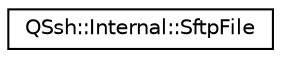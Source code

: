 digraph "Graphical Class Hierarchy"
{
  edge [fontname="Helvetica",fontsize="10",labelfontname="Helvetica",labelfontsize="10"];
  node [fontname="Helvetica",fontsize="10",shape=record];
  rankdir="LR";
  Node0 [label="QSsh::Internal::SftpFile",height=0.2,width=0.4,color="black", fillcolor="white", style="filled",URL="$struct_q_ssh_1_1_internal_1_1_sftp_file.html"];
}
